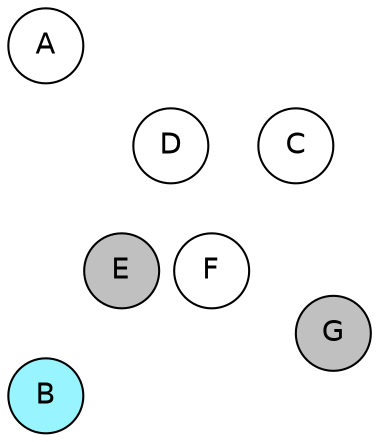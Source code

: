 
graph {

layout = circo;
mindist = .1

node [shape = circle, fontname = Helvetica, margin = 0, style = filled]
edge [style=invis]

subgraph 1 {
	E -- F -- F# -- G -- G# -- A -- A# -- B -- C -- C# -- D -- D# -- E
}

C [fillcolor = white];
C# [fillcolor = gray];
D [fillcolor = white];
D# [fillcolor = white];
E [fillcolor = gray];
F [fillcolor = white];
F# [fillcolor = white];
G [fillcolor = gray];
G# [fillcolor = white];
A [fillcolor = white];
A# [fillcolor = gray];
B [fillcolor = cadetblue1];
}
